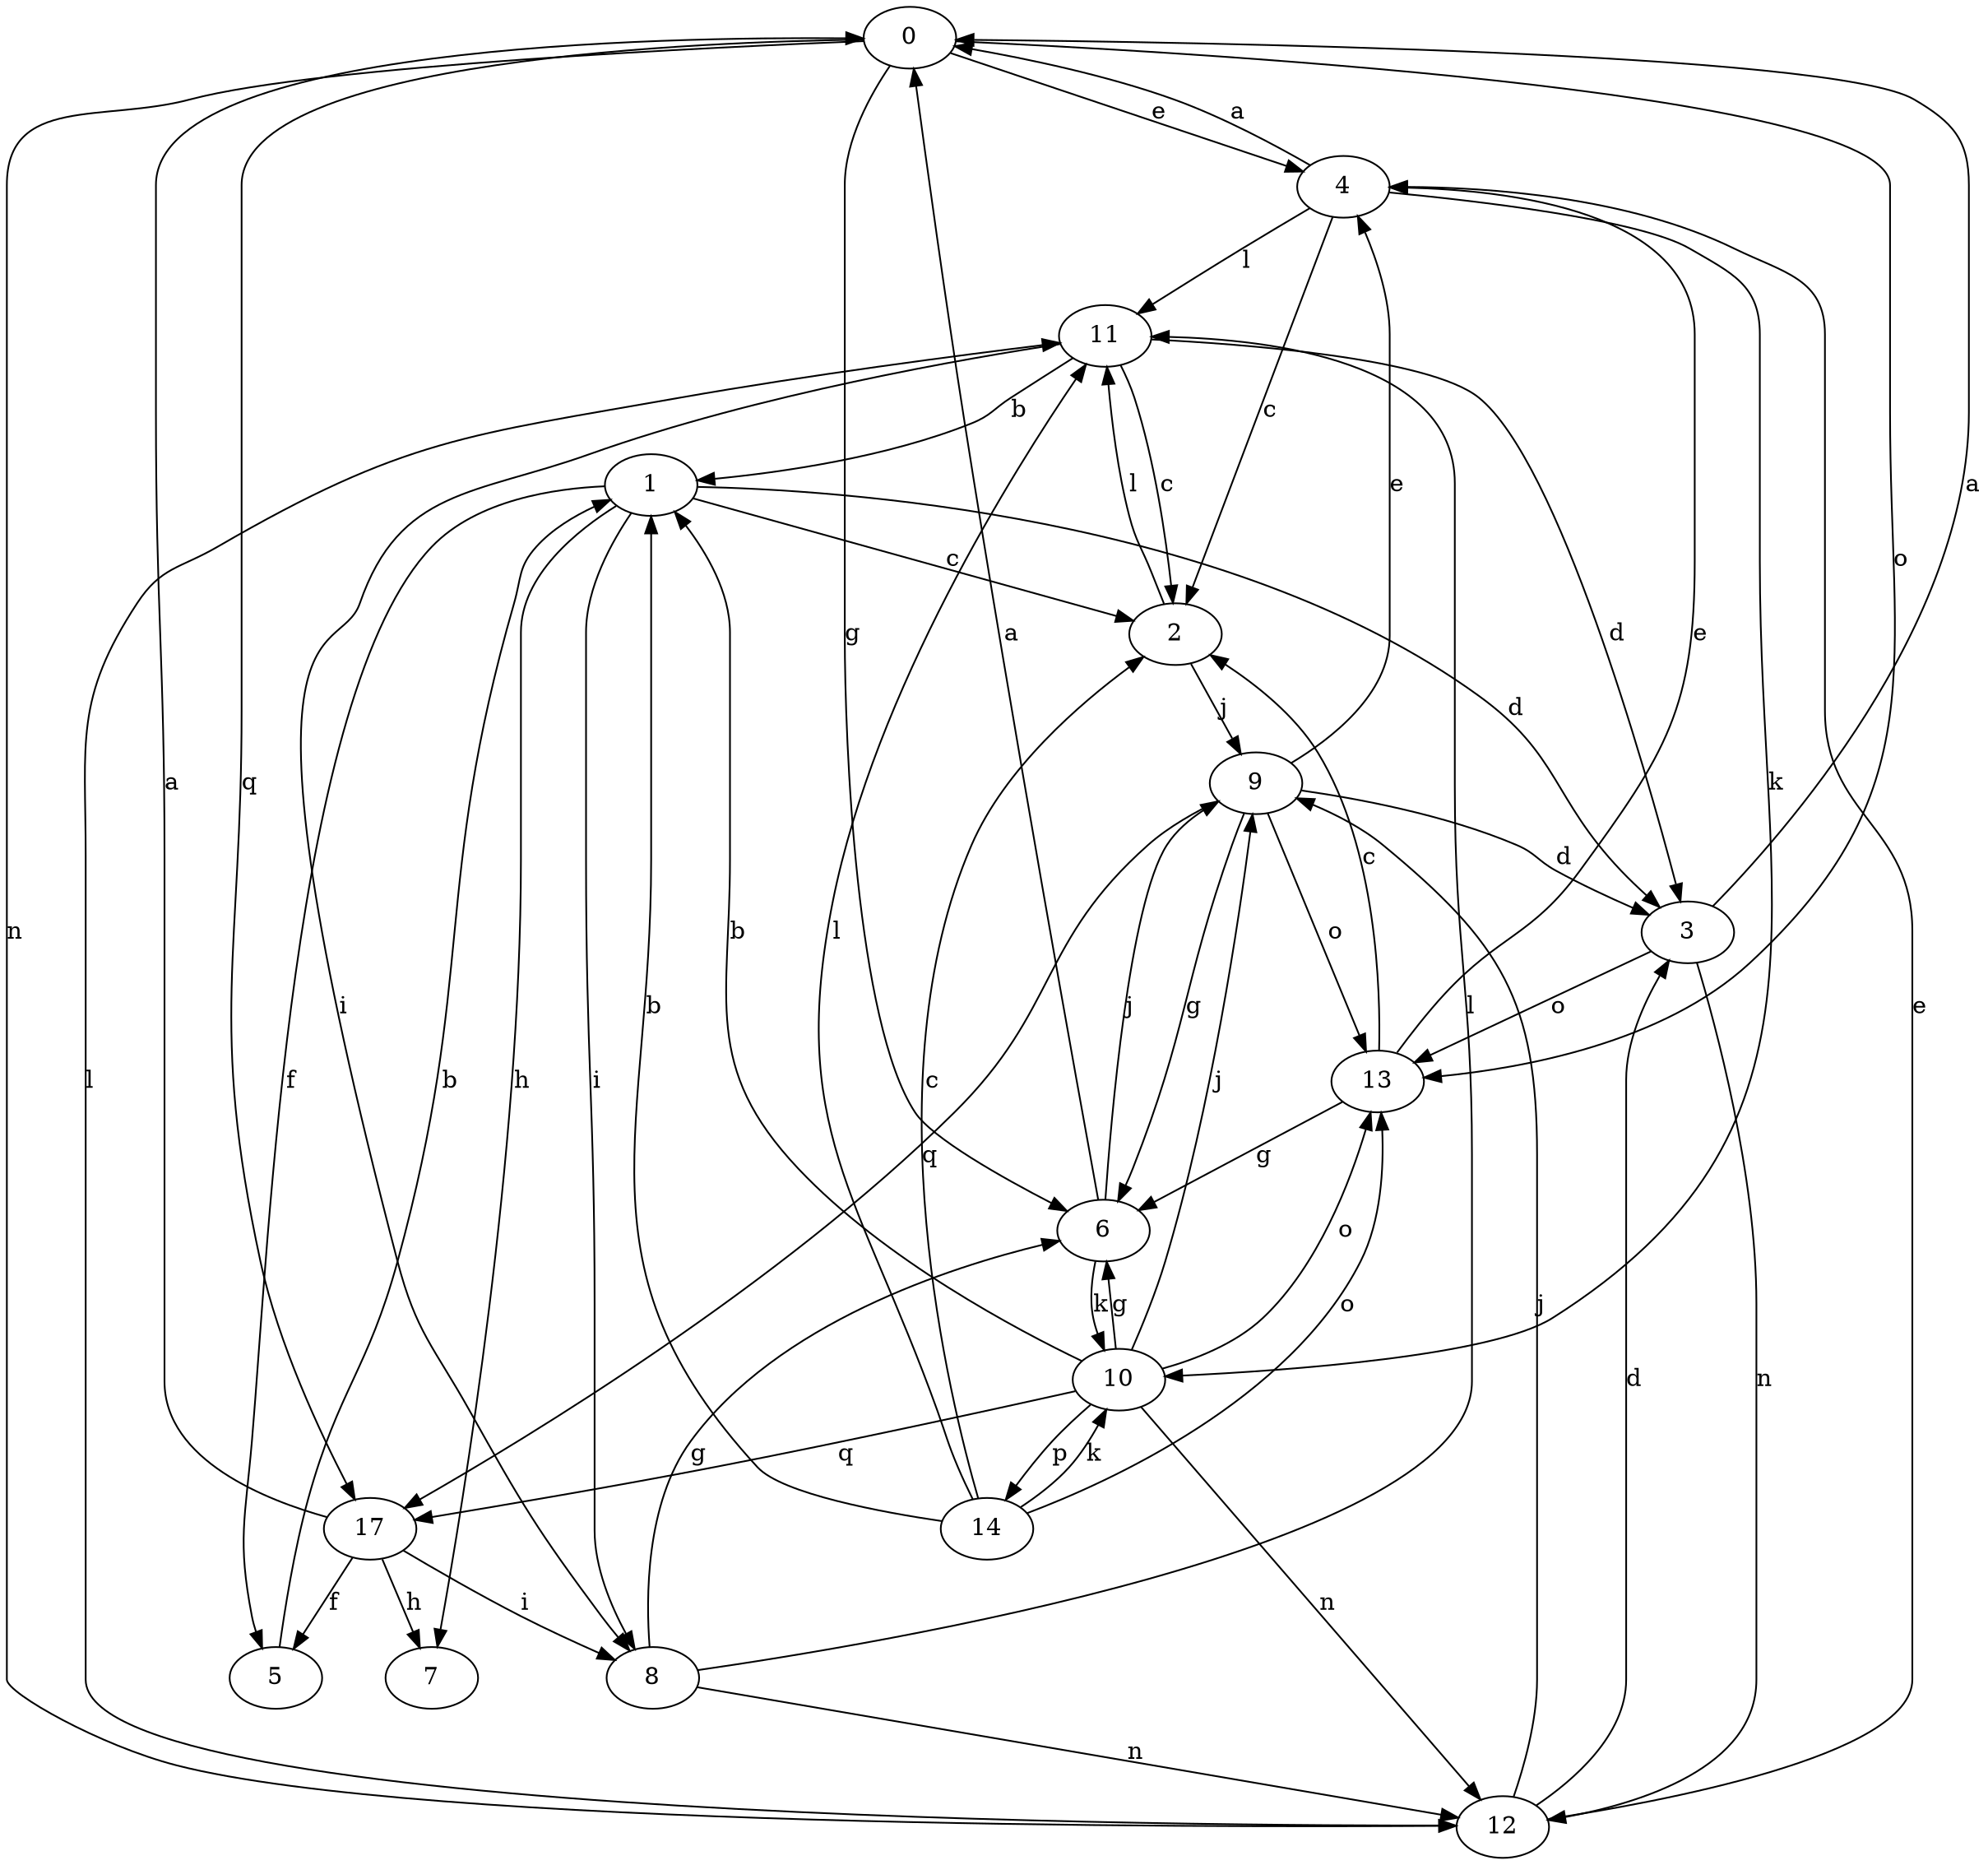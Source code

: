 strict digraph  {
0;
1;
2;
3;
4;
5;
6;
7;
8;
9;
10;
11;
12;
13;
14;
17;
0 -> 4  [label=e];
0 -> 6  [label=g];
0 -> 12  [label=n];
0 -> 13  [label=o];
0 -> 17  [label=q];
1 -> 2  [label=c];
1 -> 3  [label=d];
1 -> 5  [label=f];
1 -> 7  [label=h];
1 -> 8  [label=i];
2 -> 9  [label=j];
2 -> 11  [label=l];
3 -> 0  [label=a];
3 -> 12  [label=n];
3 -> 13  [label=o];
4 -> 0  [label=a];
4 -> 2  [label=c];
4 -> 10  [label=k];
4 -> 11  [label=l];
5 -> 1  [label=b];
6 -> 0  [label=a];
6 -> 9  [label=j];
6 -> 10  [label=k];
8 -> 6  [label=g];
8 -> 11  [label=l];
8 -> 12  [label=n];
9 -> 3  [label=d];
9 -> 4  [label=e];
9 -> 6  [label=g];
9 -> 13  [label=o];
9 -> 17  [label=q];
10 -> 1  [label=b];
10 -> 6  [label=g];
10 -> 9  [label=j];
10 -> 12  [label=n];
10 -> 13  [label=o];
10 -> 14  [label=p];
10 -> 17  [label=q];
11 -> 1  [label=b];
11 -> 2  [label=c];
11 -> 3  [label=d];
11 -> 8  [label=i];
12 -> 3  [label=d];
12 -> 4  [label=e];
12 -> 9  [label=j];
12 -> 11  [label=l];
13 -> 2  [label=c];
13 -> 4  [label=e];
13 -> 6  [label=g];
14 -> 1  [label=b];
14 -> 2  [label=c];
14 -> 10  [label=k];
14 -> 11  [label=l];
14 -> 13  [label=o];
17 -> 0  [label=a];
17 -> 5  [label=f];
17 -> 7  [label=h];
17 -> 8  [label=i];
}
